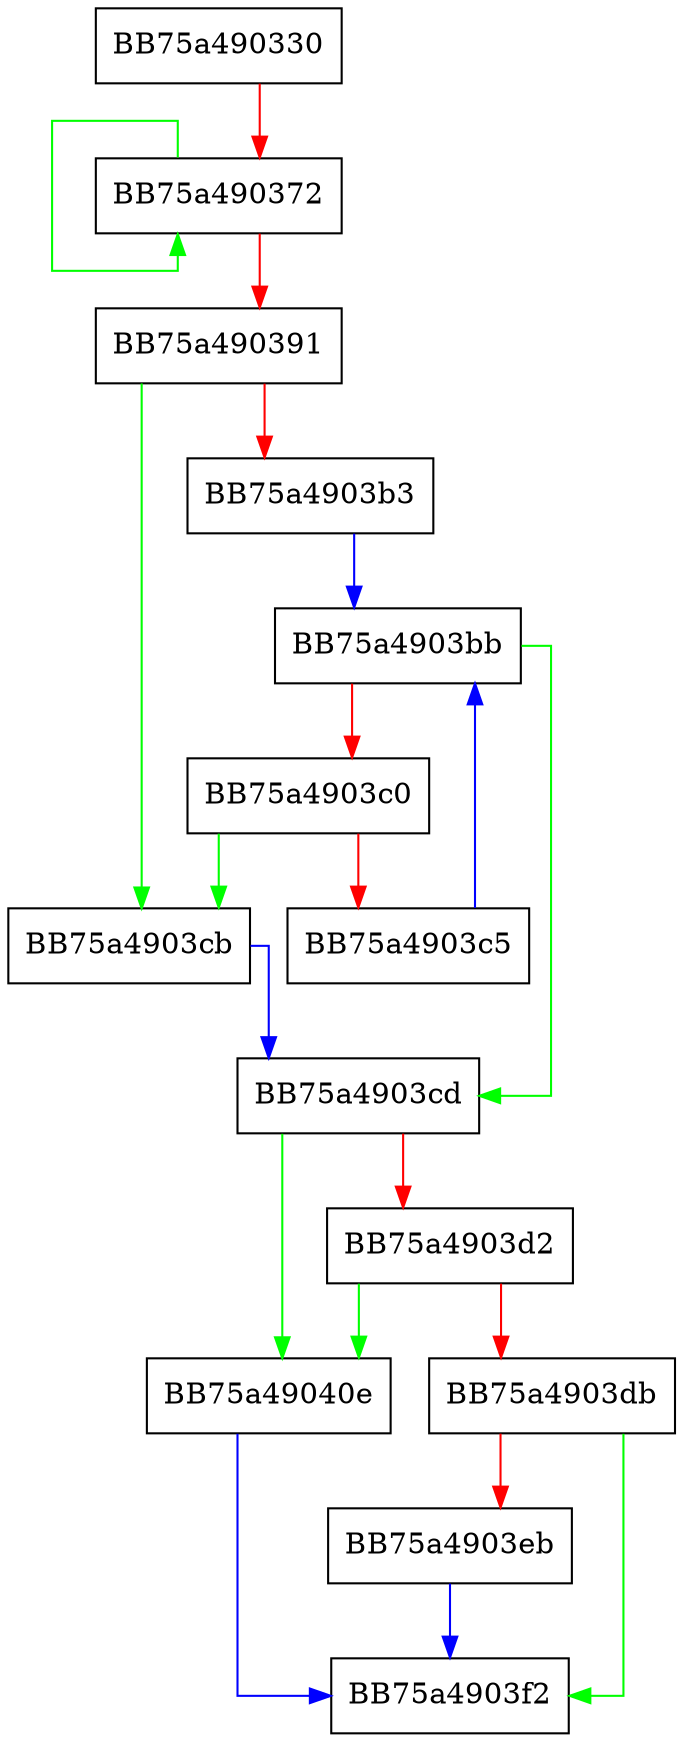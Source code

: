 digraph AsimovDetection {
  node [shape="box"];
  graph [splines=ortho];
  BB75a490330 -> BB75a490372 [color="red"];
  BB75a490372 -> BB75a490372 [color="green"];
  BB75a490372 -> BB75a490391 [color="red"];
  BB75a490391 -> BB75a4903cb [color="green"];
  BB75a490391 -> BB75a4903b3 [color="red"];
  BB75a4903b3 -> BB75a4903bb [color="blue"];
  BB75a4903bb -> BB75a4903cd [color="green"];
  BB75a4903bb -> BB75a4903c0 [color="red"];
  BB75a4903c0 -> BB75a4903cb [color="green"];
  BB75a4903c0 -> BB75a4903c5 [color="red"];
  BB75a4903c5 -> BB75a4903bb [color="blue"];
  BB75a4903cb -> BB75a4903cd [color="blue"];
  BB75a4903cd -> BB75a49040e [color="green"];
  BB75a4903cd -> BB75a4903d2 [color="red"];
  BB75a4903d2 -> BB75a49040e [color="green"];
  BB75a4903d2 -> BB75a4903db [color="red"];
  BB75a4903db -> BB75a4903f2 [color="green"];
  BB75a4903db -> BB75a4903eb [color="red"];
  BB75a4903eb -> BB75a4903f2 [color="blue"];
  BB75a49040e -> BB75a4903f2 [color="blue"];
}